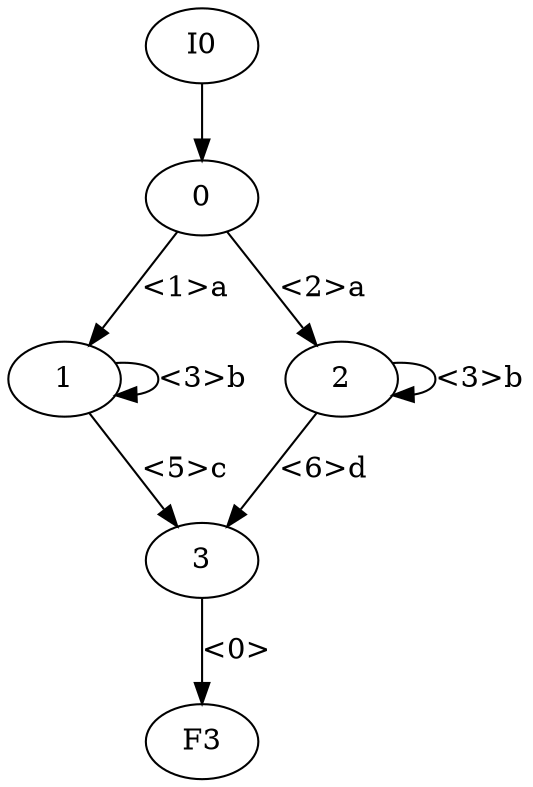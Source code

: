 digraph
{
  vcsn_context = "lal(abcd), zmin"
  I0 -> 0
  0 -> 1 [label = "<1>a"]
  0 -> 2 [label = "<2>a"]
  1 -> 1 [label = "<3>b"]
  1 -> 3 [label = "<5>c"]
  2 -> 2 [label = "<3>b"]
  2 -> 3 [label = "<6>d"]
  3 -> F3 [label = "<0>"]
}

